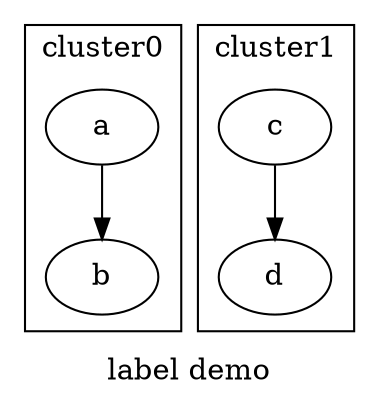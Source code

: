 digraph G {
  label = "label demo";
  subgraph cluster0 {
    a;
    b;
    a->b;
    label = "cluster0";
    labeljust="center";
  }
  subgraph cluster1 {
    c;
    d;
    c->d;
    label = "cluster1";
  }
}
